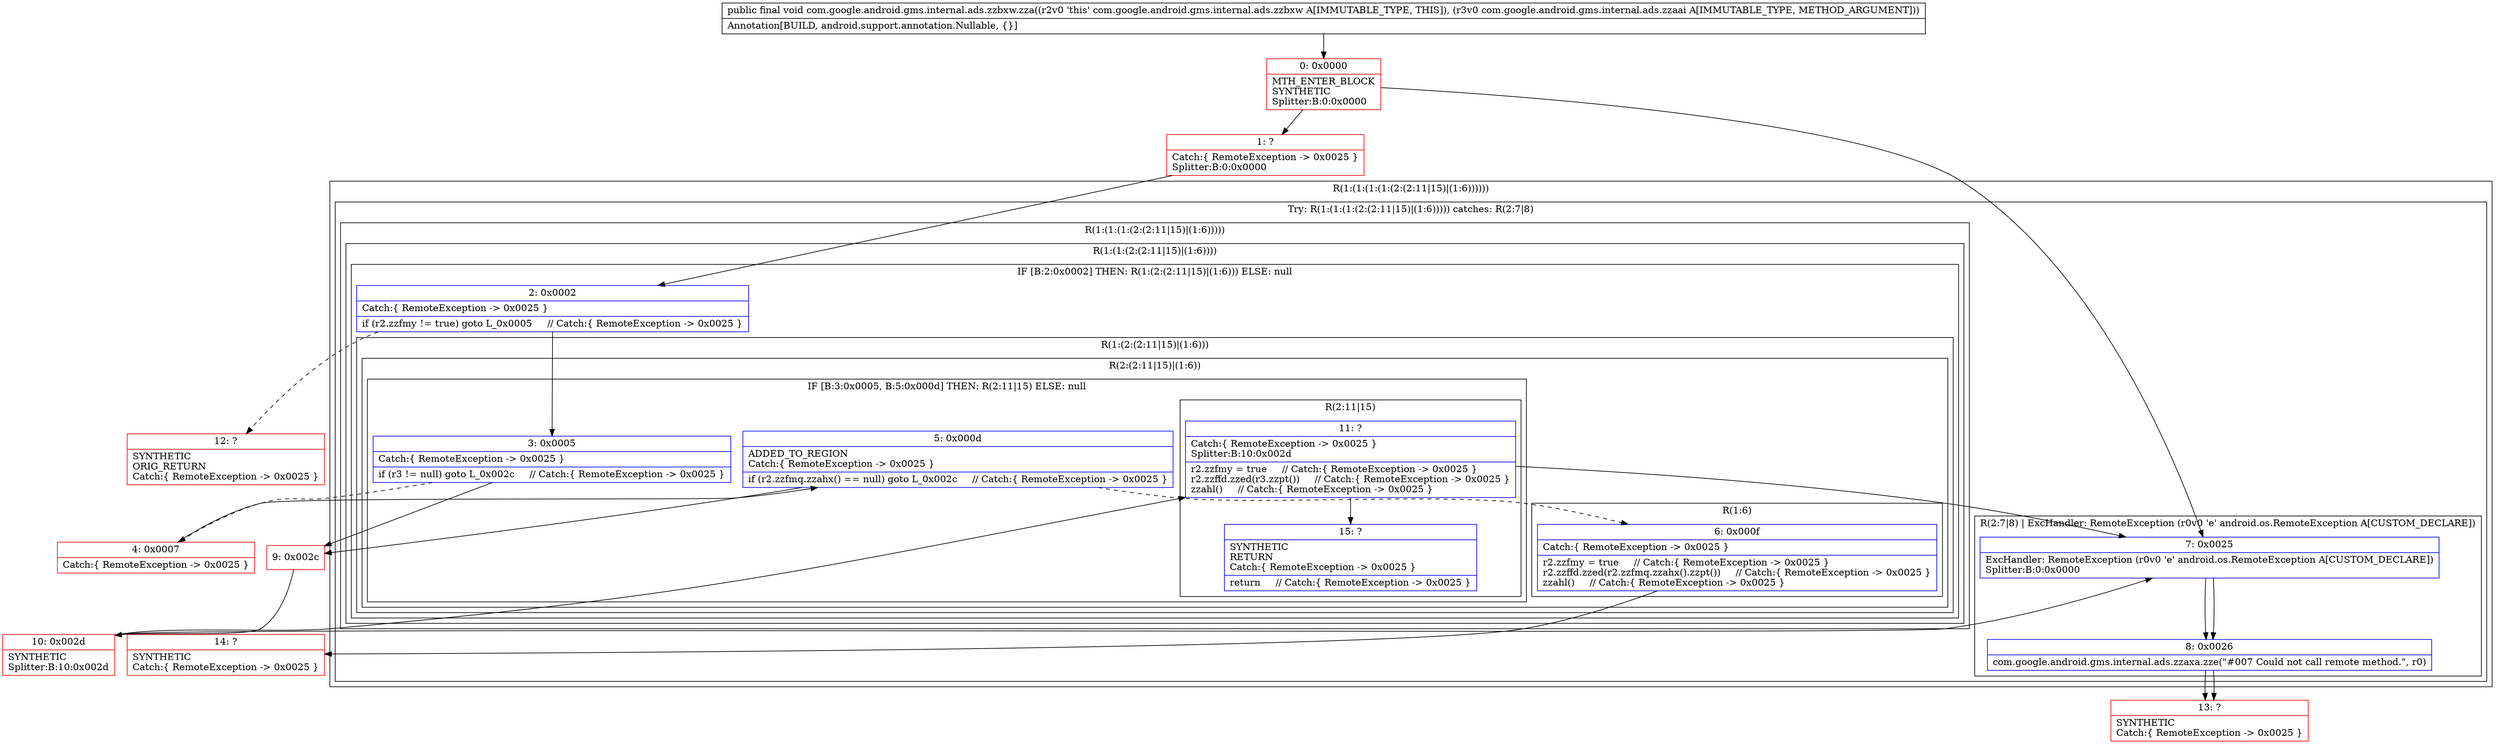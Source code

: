 digraph "CFG forcom.google.android.gms.internal.ads.zzbxw.zza(Lcom\/google\/android\/gms\/internal\/ads\/zzaai;)V" {
subgraph cluster_Region_1847683398 {
label = "R(1:(1:(1:(1:(2:(2:11|15)|(1:6))))))";
node [shape=record,color=blue];
subgraph cluster_TryCatchRegion_668143754 {
label = "Try: R(1:(1:(1:(2:(2:11|15)|(1:6))))) catches: R(2:7|8)";
node [shape=record,color=blue];
subgraph cluster_Region_623390204 {
label = "R(1:(1:(1:(2:(2:11|15)|(1:6)))))";
node [shape=record,color=blue];
subgraph cluster_Region_919519064 {
label = "R(1:(1:(2:(2:11|15)|(1:6))))";
node [shape=record,color=blue];
subgraph cluster_IfRegion_1396743070 {
label = "IF [B:2:0x0002] THEN: R(1:(2:(2:11|15)|(1:6))) ELSE: null";
node [shape=record,color=blue];
Node_2 [shape=record,label="{2\:\ 0x0002|Catch:\{ RemoteException \-\> 0x0025 \}\l|if (r2.zzfmy != true) goto L_0x0005     \/\/ Catch:\{ RemoteException \-\> 0x0025 \}\l}"];
subgraph cluster_Region_1814595132 {
label = "R(1:(2:(2:11|15)|(1:6)))";
node [shape=record,color=blue];
subgraph cluster_Region_143327624 {
label = "R(2:(2:11|15)|(1:6))";
node [shape=record,color=blue];
subgraph cluster_IfRegion_1266441150 {
label = "IF [B:3:0x0005, B:5:0x000d] THEN: R(2:11|15) ELSE: null";
node [shape=record,color=blue];
Node_3 [shape=record,label="{3\:\ 0x0005|Catch:\{ RemoteException \-\> 0x0025 \}\l|if (r3 != null) goto L_0x002c     \/\/ Catch:\{ RemoteException \-\> 0x0025 \}\l}"];
Node_5 [shape=record,label="{5\:\ 0x000d|ADDED_TO_REGION\lCatch:\{ RemoteException \-\> 0x0025 \}\l|if (r2.zzfmq.zzahx() == null) goto L_0x002c     \/\/ Catch:\{ RemoteException \-\> 0x0025 \}\l}"];
subgraph cluster_Region_481797412 {
label = "R(2:11|15)";
node [shape=record,color=blue];
Node_11 [shape=record,label="{11\:\ ?|Catch:\{ RemoteException \-\> 0x0025 \}\lSplitter:B:10:0x002d\l|r2.zzfmy = true     \/\/ Catch:\{ RemoteException \-\> 0x0025 \}\lr2.zzffd.zzed(r3.zzpt())     \/\/ Catch:\{ RemoteException \-\> 0x0025 \}\lzzahl()     \/\/ Catch:\{ RemoteException \-\> 0x0025 \}\l}"];
Node_15 [shape=record,label="{15\:\ ?|SYNTHETIC\lRETURN\lCatch:\{ RemoteException \-\> 0x0025 \}\l|return     \/\/ Catch:\{ RemoteException \-\> 0x0025 \}\l}"];
}
}
subgraph cluster_Region_881252840 {
label = "R(1:6)";
node [shape=record,color=blue];
Node_6 [shape=record,label="{6\:\ 0x000f|Catch:\{ RemoteException \-\> 0x0025 \}\l|r2.zzfmy = true     \/\/ Catch:\{ RemoteException \-\> 0x0025 \}\lr2.zzffd.zzed(r2.zzfmq.zzahx().zzpt())     \/\/ Catch:\{ RemoteException \-\> 0x0025 \}\lzzahl()     \/\/ Catch:\{ RemoteException \-\> 0x0025 \}\l}"];
}
}
}
}
}
}
subgraph cluster_Region_1691425201 {
label = "R(2:7|8) | ExcHandler: RemoteException (r0v0 'e' android.os.RemoteException A[CUSTOM_DECLARE])\l";
node [shape=record,color=blue];
Node_7 [shape=record,label="{7\:\ 0x0025|ExcHandler: RemoteException (r0v0 'e' android.os.RemoteException A[CUSTOM_DECLARE])\lSplitter:B:0:0x0000\l}"];
Node_8 [shape=record,label="{8\:\ 0x0026|com.google.android.gms.internal.ads.zzaxa.zze(\"#007 Could not call remote method.\", r0)\l}"];
}
}
}
subgraph cluster_Region_1691425201 {
label = "R(2:7|8) | ExcHandler: RemoteException (r0v0 'e' android.os.RemoteException A[CUSTOM_DECLARE])\l";
node [shape=record,color=blue];
Node_7 [shape=record,label="{7\:\ 0x0025|ExcHandler: RemoteException (r0v0 'e' android.os.RemoteException A[CUSTOM_DECLARE])\lSplitter:B:0:0x0000\l}"];
Node_8 [shape=record,label="{8\:\ 0x0026|com.google.android.gms.internal.ads.zzaxa.zze(\"#007 Could not call remote method.\", r0)\l}"];
}
Node_0 [shape=record,color=red,label="{0\:\ 0x0000|MTH_ENTER_BLOCK\lSYNTHETIC\lSplitter:B:0:0x0000\l}"];
Node_1 [shape=record,color=red,label="{1\:\ ?|Catch:\{ RemoteException \-\> 0x0025 \}\lSplitter:B:0:0x0000\l}"];
Node_4 [shape=record,color=red,label="{4\:\ 0x0007|Catch:\{ RemoteException \-\> 0x0025 \}\l}"];
Node_9 [shape=record,color=red,label="{9\:\ 0x002c}"];
Node_10 [shape=record,color=red,label="{10\:\ 0x002d|SYNTHETIC\lSplitter:B:10:0x002d\l}"];
Node_12 [shape=record,color=red,label="{12\:\ ?|SYNTHETIC\lORIG_RETURN\lCatch:\{ RemoteException \-\> 0x0025 \}\l}"];
Node_13 [shape=record,color=red,label="{13\:\ ?|SYNTHETIC\lCatch:\{ RemoteException \-\> 0x0025 \}\l}"];
Node_14 [shape=record,color=red,label="{14\:\ ?|SYNTHETIC\lCatch:\{ RemoteException \-\> 0x0025 \}\l}"];
MethodNode[shape=record,label="{public final void com.google.android.gms.internal.ads.zzbxw.zza((r2v0 'this' com.google.android.gms.internal.ads.zzbxw A[IMMUTABLE_TYPE, THIS]), (r3v0 com.google.android.gms.internal.ads.zzaai A[IMMUTABLE_TYPE, METHOD_ARGUMENT]))  | Annotation[BUILD, android.support.annotation.Nullable, \{\}]\l}"];
MethodNode -> Node_0;
Node_2 -> Node_3;
Node_2 -> Node_12[style=dashed];
Node_3 -> Node_4[style=dashed];
Node_3 -> Node_9;
Node_5 -> Node_6[style=dashed];
Node_5 -> Node_9;
Node_11 -> Node_7;
Node_11 -> Node_15;
Node_6 -> Node_14;
Node_7 -> Node_8;
Node_8 -> Node_13;
Node_7 -> Node_8;
Node_8 -> Node_13;
Node_0 -> Node_1;
Node_0 -> Node_7;
Node_1 -> Node_2;
Node_4 -> Node_5;
Node_9 -> Node_10;
Node_10 -> Node_11;
Node_10 -> Node_7;
}

